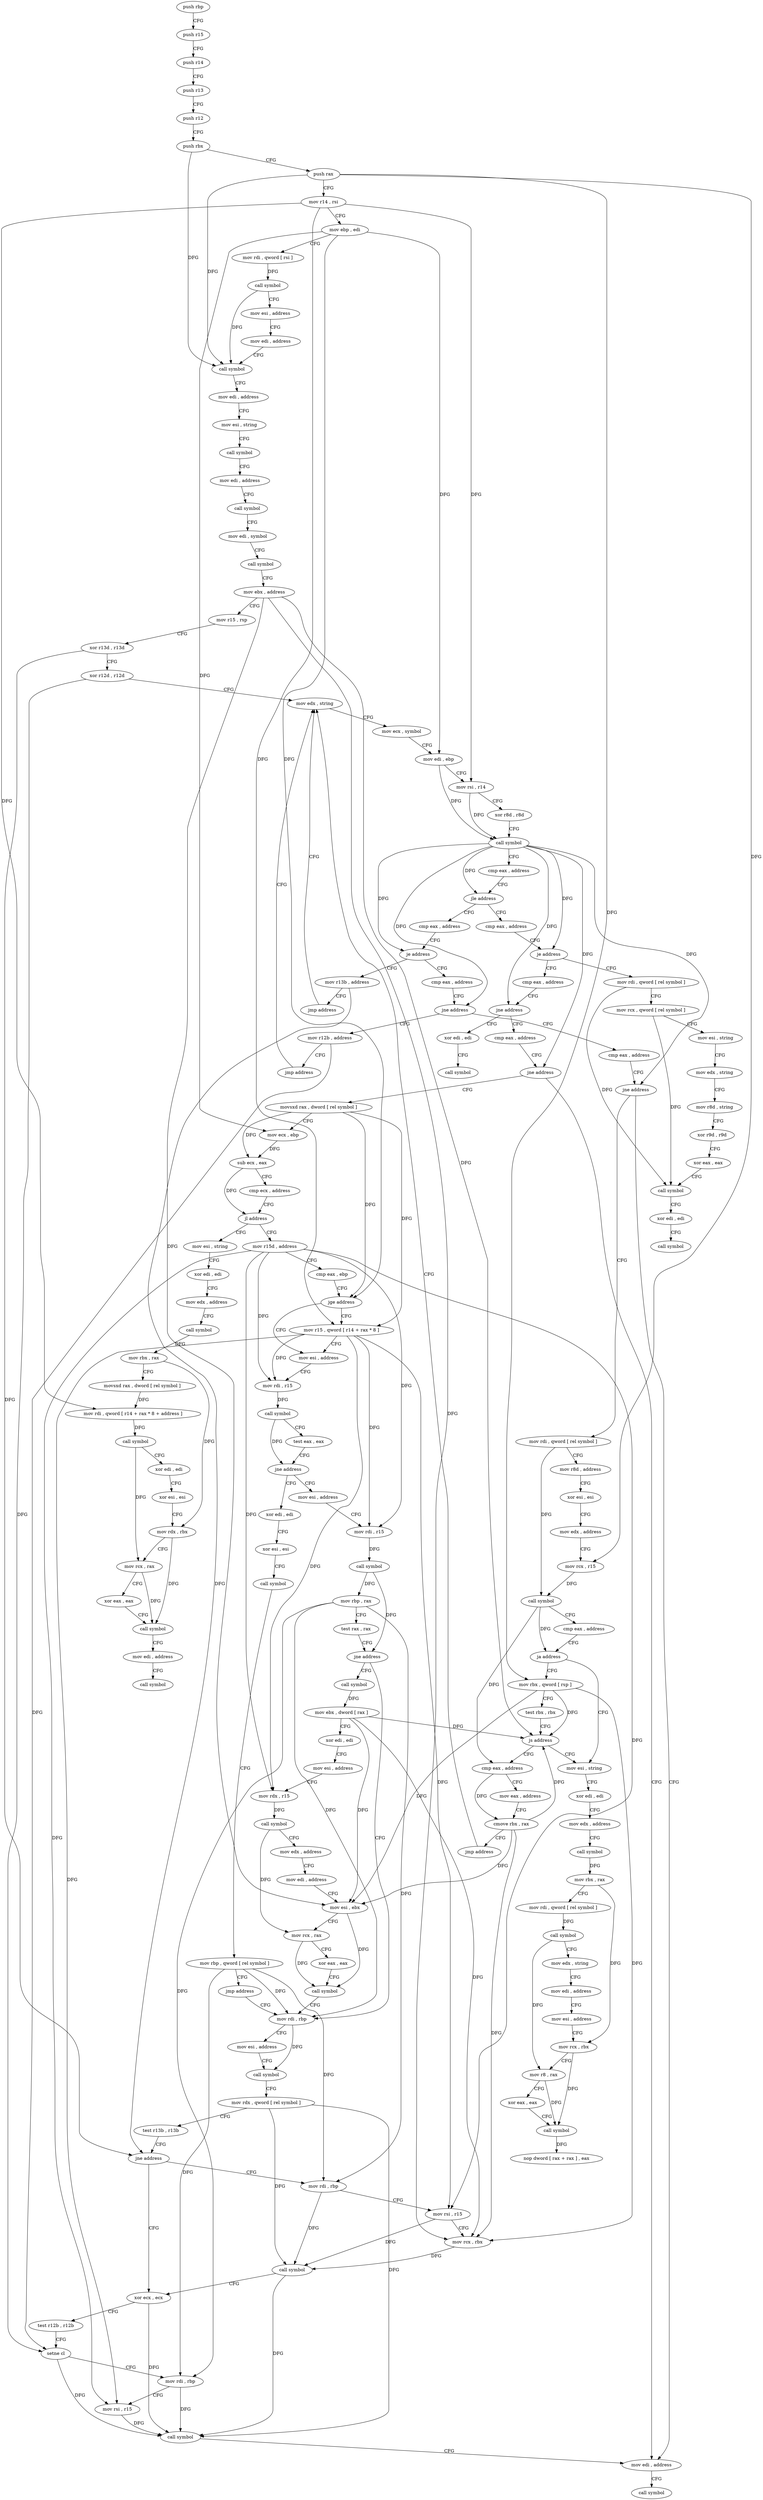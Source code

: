 digraph "func" {
"4200864" [label = "push rbp" ]
"4200865" [label = "push r15" ]
"4200867" [label = "push r14" ]
"4200869" [label = "push r13" ]
"4200871" [label = "push r12" ]
"4200873" [label = "push rbx" ]
"4200874" [label = "push rax" ]
"4200875" [label = "mov r14 , rsi" ]
"4200878" [label = "mov ebp , edi" ]
"4200880" [label = "mov rdi , qword [ rsi ]" ]
"4200883" [label = "call symbol" ]
"4200888" [label = "mov esi , address" ]
"4200893" [label = "mov edi , address" ]
"4200898" [label = "call symbol" ]
"4200903" [label = "mov edi , address" ]
"4200908" [label = "mov esi , string" ]
"4200913" [label = "call symbol" ]
"4200918" [label = "mov edi , address" ]
"4200923" [label = "call symbol" ]
"4200928" [label = "mov edi , symbol" ]
"4200933" [label = "call symbol" ]
"4200938" [label = "mov ebx , address" ]
"4200943" [label = "mov r15 , rsp" ]
"4200946" [label = "xor r13d , r13d" ]
"4200949" [label = "xor r12d , r12d" ]
"4200952" [label = "mov edx , string" ]
"4201100" [label = "cmp eax , address" ]
"4201105" [label = "je address" ]
"4201121" [label = "mov rdi , qword [ rel symbol ]" ]
"4201107" [label = "cmp eax , address" ]
"4200980" [label = "cmp eax , address" ]
"4200983" [label = "je address" ]
"4201008" [label = "mov r13b , address" ]
"4200985" [label = "cmp eax , address" ]
"4201128" [label = "mov rcx , qword [ rel symbol ]" ]
"4201135" [label = "mov esi , string" ]
"4201140" [label = "mov edx , string" ]
"4201145" [label = "mov r8d , string" ]
"4201151" [label = "xor r9d , r9d" ]
"4201154" [label = "xor eax , eax" ]
"4201156" [label = "call symbol" ]
"4201161" [label = "xor edi , edi" ]
"4201163" [label = "call symbol" ]
"4201112" [label = "jne address" ]
"4201168" [label = "cmp eax , address" ]
"4201114" [label = "xor edi , edi" ]
"4201011" [label = "jmp address" ]
"4200988" [label = "jne address" ]
"4201024" [label = "cmp eax , address" ]
"4200990" [label = "mov r12b , address" ]
"4201171" [label = "jne address" ]
"4201429" [label = "mov edi , address" ]
"4201177" [label = "movsxd rax , dword [ rel symbol ]" ]
"4201116" [label = "call symbol" ]
"4200957" [label = "mov ecx , symbol" ]
"4200962" [label = "mov edi , ebp" ]
"4200964" [label = "mov rsi , r14" ]
"4200967" [label = "xor r8d , r8d" ]
"4200970" [label = "call symbol" ]
"4200975" [label = "cmp eax , address" ]
"4200978" [label = "jle address" ]
"4201027" [label = "jne address" ]
"4201033" [label = "mov rdi , qword [ rel symbol ]" ]
"4200993" [label = "jmp address" ]
"4201434" [label = "call symbol" ]
"4201184" [label = "mov ecx , ebp" ]
"4201186" [label = "sub ecx , eax" ]
"4201188" [label = "cmp ecx , address" ]
"4201191" [label = "jl address" ]
"4201257" [label = "mov r15d , address" ]
"4201193" [label = "mov esi , string" ]
"4201040" [label = "mov r8d , address" ]
"4201046" [label = "xor esi , esi" ]
"4201048" [label = "mov edx , address" ]
"4201053" [label = "mov rcx , r15" ]
"4201056" [label = "call symbol" ]
"4201061" [label = "cmp eax , address" ]
"4201064" [label = "ja address" ]
"4201439" [label = "mov esi , string" ]
"4201070" [label = "mov rbx , qword [ rsp ]" ]
"4201263" [label = "cmp eax , ebp" ]
"4201265" [label = "jge address" ]
"4201271" [label = "mov esi , address" ]
"4201267" [label = "mov r15 , qword [ r14 + rax * 8 ]" ]
"4201198" [label = "xor edi , edi" ]
"4201200" [label = "mov edx , address" ]
"4201205" [label = "call symbol" ]
"4201210" [label = "mov rbx , rax" ]
"4201213" [label = "movsxd rax , dword [ rel symbol ]" ]
"4201220" [label = "mov rdi , qword [ r14 + rax * 8 + address ]" ]
"4201225" [label = "call symbol" ]
"4201230" [label = "xor edi , edi" ]
"4201232" [label = "xor esi , esi" ]
"4201234" [label = "mov rdx , rbx" ]
"4201237" [label = "mov rcx , rax" ]
"4201240" [label = "xor eax , eax" ]
"4201242" [label = "call symbol" ]
"4201247" [label = "mov edi , address" ]
"4201252" [label = "call symbol" ]
"4201444" [label = "xor edi , edi" ]
"4201446" [label = "mov edx , address" ]
"4201451" [label = "call symbol" ]
"4201456" [label = "mov rbx , rax" ]
"4201459" [label = "mov rdi , qword [ rel symbol ]" ]
"4201466" [label = "call symbol" ]
"4201471" [label = "mov edx , string" ]
"4201476" [label = "mov edi , address" ]
"4201481" [label = "mov esi , address" ]
"4201486" [label = "mov rcx , rbx" ]
"4201489" [label = "mov r8 , rax" ]
"4201492" [label = "xor eax , eax" ]
"4201494" [label = "call symbol" ]
"4201499" [label = "nop dword [ rax + rax ] , eax" ]
"4201074" [label = "test rbx , rbx" ]
"4201077" [label = "js address" ]
"4201083" [label = "cmp eax , address" ]
"4201276" [label = "mov rdi , r15" ]
"4201279" [label = "call symbol" ]
"4201284" [label = "test eax , eax" ]
"4201286" [label = "jne address" ]
"4201306" [label = "mov esi , address" ]
"4201288" [label = "xor edi , edi" ]
"4201086" [label = "mov eax , address" ]
"4201091" [label = "cmove rbx , rax" ]
"4201095" [label = "jmp address" ]
"4201311" [label = "mov rdi , r15" ]
"4201314" [label = "call symbol" ]
"4201319" [label = "mov rbp , rax" ]
"4201322" [label = "test rax , rax" ]
"4201325" [label = "jne address" ]
"4201371" [label = "mov rdi , rbp" ]
"4201327" [label = "call symbol" ]
"4201290" [label = "xor esi , esi" ]
"4201292" [label = "call symbol" ]
"4201297" [label = "mov rbp , qword [ rel symbol ]" ]
"4201304" [label = "jmp address" ]
"4201374" [label = "mov esi , address" ]
"4201379" [label = "call symbol" ]
"4201384" [label = "mov rdx , qword [ rel symbol ]" ]
"4201391" [label = "test r13b , r13b" ]
"4201394" [label = "jne address" ]
"4201410" [label = "xor ecx , ecx" ]
"4201396" [label = "mov rdi , rbp" ]
"4201332" [label = "mov ebx , dword [ rax ]" ]
"4201334" [label = "xor edi , edi" ]
"4201336" [label = "mov esi , address" ]
"4201341" [label = "mov rdx , r15" ]
"4201344" [label = "call symbol" ]
"4201349" [label = "mov edx , address" ]
"4201354" [label = "mov edi , address" ]
"4201359" [label = "mov esi , ebx" ]
"4201361" [label = "mov rcx , rax" ]
"4201364" [label = "xor eax , eax" ]
"4201366" [label = "call symbol" ]
"4201412" [label = "test r12b , r12b" ]
"4201415" [label = "setne cl" ]
"4201418" [label = "mov rdi , rbp" ]
"4201421" [label = "mov rsi , r15" ]
"4201424" [label = "call symbol" ]
"4201399" [label = "mov rsi , r15" ]
"4201402" [label = "mov rcx , rbx" ]
"4201405" [label = "call symbol" ]
"4200864" -> "4200865" [ label = "CFG" ]
"4200865" -> "4200867" [ label = "CFG" ]
"4200867" -> "4200869" [ label = "CFG" ]
"4200869" -> "4200871" [ label = "CFG" ]
"4200871" -> "4200873" [ label = "CFG" ]
"4200873" -> "4200874" [ label = "CFG" ]
"4200873" -> "4200898" [ label = "DFG" ]
"4200874" -> "4200875" [ label = "CFG" ]
"4200874" -> "4200898" [ label = "DFG" ]
"4200874" -> "4201070" [ label = "DFG" ]
"4200874" -> "4201053" [ label = "DFG" ]
"4200875" -> "4200878" [ label = "CFG" ]
"4200875" -> "4200964" [ label = "DFG" ]
"4200875" -> "4201220" [ label = "DFG" ]
"4200875" -> "4201267" [ label = "DFG" ]
"4200878" -> "4200880" [ label = "CFG" ]
"4200878" -> "4200962" [ label = "DFG" ]
"4200878" -> "4201184" [ label = "DFG" ]
"4200878" -> "4201265" [ label = "DFG" ]
"4200880" -> "4200883" [ label = "DFG" ]
"4200883" -> "4200888" [ label = "CFG" ]
"4200883" -> "4200898" [ label = "DFG" ]
"4200888" -> "4200893" [ label = "CFG" ]
"4200893" -> "4200898" [ label = "CFG" ]
"4200898" -> "4200903" [ label = "CFG" ]
"4200903" -> "4200908" [ label = "CFG" ]
"4200908" -> "4200913" [ label = "CFG" ]
"4200913" -> "4200918" [ label = "CFG" ]
"4200918" -> "4200923" [ label = "CFG" ]
"4200923" -> "4200928" [ label = "CFG" ]
"4200928" -> "4200933" [ label = "CFG" ]
"4200933" -> "4200938" [ label = "CFG" ]
"4200938" -> "4200943" [ label = "CFG" ]
"4200938" -> "4201077" [ label = "DFG" ]
"4200938" -> "4201359" [ label = "DFG" ]
"4200938" -> "4201402" [ label = "DFG" ]
"4200943" -> "4200946" [ label = "CFG" ]
"4200946" -> "4200949" [ label = "CFG" ]
"4200946" -> "4201394" [ label = "DFG" ]
"4200949" -> "4200952" [ label = "CFG" ]
"4200949" -> "4201415" [ label = "DFG" ]
"4200952" -> "4200957" [ label = "CFG" ]
"4201100" -> "4201105" [ label = "CFG" ]
"4201105" -> "4201121" [ label = "CFG" ]
"4201105" -> "4201107" [ label = "CFG" ]
"4201121" -> "4201128" [ label = "CFG" ]
"4201121" -> "4201156" [ label = "DFG" ]
"4201107" -> "4201112" [ label = "CFG" ]
"4200980" -> "4200983" [ label = "CFG" ]
"4200983" -> "4201008" [ label = "CFG" ]
"4200983" -> "4200985" [ label = "CFG" ]
"4201008" -> "4201011" [ label = "CFG" ]
"4201008" -> "4201394" [ label = "DFG" ]
"4200985" -> "4200988" [ label = "CFG" ]
"4201128" -> "4201135" [ label = "CFG" ]
"4201128" -> "4201156" [ label = "DFG" ]
"4201135" -> "4201140" [ label = "CFG" ]
"4201140" -> "4201145" [ label = "CFG" ]
"4201145" -> "4201151" [ label = "CFG" ]
"4201151" -> "4201154" [ label = "CFG" ]
"4201154" -> "4201156" [ label = "CFG" ]
"4201156" -> "4201161" [ label = "CFG" ]
"4201161" -> "4201163" [ label = "CFG" ]
"4201112" -> "4201168" [ label = "CFG" ]
"4201112" -> "4201114" [ label = "CFG" ]
"4201168" -> "4201171" [ label = "CFG" ]
"4201114" -> "4201116" [ label = "CFG" ]
"4201011" -> "4200952" [ label = "CFG" ]
"4200988" -> "4201024" [ label = "CFG" ]
"4200988" -> "4200990" [ label = "CFG" ]
"4201024" -> "4201027" [ label = "CFG" ]
"4200990" -> "4200993" [ label = "CFG" ]
"4200990" -> "4201415" [ label = "DFG" ]
"4201171" -> "4201429" [ label = "CFG" ]
"4201171" -> "4201177" [ label = "CFG" ]
"4201429" -> "4201434" [ label = "CFG" ]
"4201177" -> "4201184" [ label = "CFG" ]
"4201177" -> "4201186" [ label = "DFG" ]
"4201177" -> "4201265" [ label = "DFG" ]
"4201177" -> "4201267" [ label = "DFG" ]
"4200957" -> "4200962" [ label = "CFG" ]
"4200962" -> "4200964" [ label = "CFG" ]
"4200962" -> "4200970" [ label = "DFG" ]
"4200964" -> "4200967" [ label = "CFG" ]
"4200964" -> "4200970" [ label = "DFG" ]
"4200967" -> "4200970" [ label = "CFG" ]
"4200970" -> "4200975" [ label = "CFG" ]
"4200970" -> "4200978" [ label = "DFG" ]
"4200970" -> "4201105" [ label = "DFG" ]
"4200970" -> "4200983" [ label = "DFG" ]
"4200970" -> "4201112" [ label = "DFG" ]
"4200970" -> "4200988" [ label = "DFG" ]
"4200970" -> "4201171" [ label = "DFG" ]
"4200970" -> "4201027" [ label = "DFG" ]
"4200975" -> "4200978" [ label = "CFG" ]
"4200978" -> "4201100" [ label = "CFG" ]
"4200978" -> "4200980" [ label = "CFG" ]
"4201027" -> "4201429" [ label = "CFG" ]
"4201027" -> "4201033" [ label = "CFG" ]
"4201033" -> "4201040" [ label = "CFG" ]
"4201033" -> "4201056" [ label = "DFG" ]
"4200993" -> "4200952" [ label = "CFG" ]
"4201184" -> "4201186" [ label = "DFG" ]
"4201186" -> "4201188" [ label = "CFG" ]
"4201186" -> "4201191" [ label = "DFG" ]
"4201188" -> "4201191" [ label = "CFG" ]
"4201191" -> "4201257" [ label = "CFG" ]
"4201191" -> "4201193" [ label = "CFG" ]
"4201257" -> "4201263" [ label = "CFG" ]
"4201257" -> "4201276" [ label = "DFG" ]
"4201257" -> "4201311" [ label = "DFG" ]
"4201257" -> "4201341" [ label = "DFG" ]
"4201257" -> "4201421" [ label = "DFG" ]
"4201257" -> "4201399" [ label = "DFG" ]
"4201193" -> "4201198" [ label = "CFG" ]
"4201040" -> "4201046" [ label = "CFG" ]
"4201046" -> "4201048" [ label = "CFG" ]
"4201048" -> "4201053" [ label = "CFG" ]
"4201053" -> "4201056" [ label = "DFG" ]
"4201056" -> "4201061" [ label = "CFG" ]
"4201056" -> "4201064" [ label = "DFG" ]
"4201056" -> "4201083" [ label = "DFG" ]
"4201061" -> "4201064" [ label = "CFG" ]
"4201064" -> "4201439" [ label = "CFG" ]
"4201064" -> "4201070" [ label = "CFG" ]
"4201439" -> "4201444" [ label = "CFG" ]
"4201070" -> "4201074" [ label = "CFG" ]
"4201070" -> "4201077" [ label = "DFG" ]
"4201070" -> "4201359" [ label = "DFG" ]
"4201070" -> "4201402" [ label = "DFG" ]
"4201263" -> "4201265" [ label = "CFG" ]
"4201265" -> "4201271" [ label = "CFG" ]
"4201265" -> "4201267" [ label = "CFG" ]
"4201271" -> "4201276" [ label = "CFG" ]
"4201267" -> "4201271" [ label = "CFG" ]
"4201267" -> "4201276" [ label = "DFG" ]
"4201267" -> "4201311" [ label = "DFG" ]
"4201267" -> "4201341" [ label = "DFG" ]
"4201267" -> "4201421" [ label = "DFG" ]
"4201267" -> "4201399" [ label = "DFG" ]
"4201198" -> "4201200" [ label = "CFG" ]
"4201200" -> "4201205" [ label = "CFG" ]
"4201205" -> "4201210" [ label = "DFG" ]
"4201210" -> "4201213" [ label = "CFG" ]
"4201210" -> "4201234" [ label = "DFG" ]
"4201213" -> "4201220" [ label = "DFG" ]
"4201220" -> "4201225" [ label = "DFG" ]
"4201225" -> "4201230" [ label = "CFG" ]
"4201225" -> "4201237" [ label = "DFG" ]
"4201230" -> "4201232" [ label = "CFG" ]
"4201232" -> "4201234" [ label = "CFG" ]
"4201234" -> "4201237" [ label = "CFG" ]
"4201234" -> "4201242" [ label = "DFG" ]
"4201237" -> "4201240" [ label = "CFG" ]
"4201237" -> "4201242" [ label = "DFG" ]
"4201240" -> "4201242" [ label = "CFG" ]
"4201242" -> "4201247" [ label = "CFG" ]
"4201247" -> "4201252" [ label = "CFG" ]
"4201444" -> "4201446" [ label = "CFG" ]
"4201446" -> "4201451" [ label = "CFG" ]
"4201451" -> "4201456" [ label = "DFG" ]
"4201456" -> "4201459" [ label = "CFG" ]
"4201456" -> "4201486" [ label = "DFG" ]
"4201459" -> "4201466" [ label = "DFG" ]
"4201466" -> "4201471" [ label = "CFG" ]
"4201466" -> "4201489" [ label = "DFG" ]
"4201471" -> "4201476" [ label = "CFG" ]
"4201476" -> "4201481" [ label = "CFG" ]
"4201481" -> "4201486" [ label = "CFG" ]
"4201486" -> "4201489" [ label = "CFG" ]
"4201486" -> "4201494" [ label = "DFG" ]
"4201489" -> "4201492" [ label = "CFG" ]
"4201489" -> "4201494" [ label = "DFG" ]
"4201492" -> "4201494" [ label = "CFG" ]
"4201494" -> "4201499" [ label = "DFG" ]
"4201074" -> "4201077" [ label = "CFG" ]
"4201077" -> "4201439" [ label = "CFG" ]
"4201077" -> "4201083" [ label = "CFG" ]
"4201083" -> "4201086" [ label = "CFG" ]
"4201083" -> "4201091" [ label = "DFG" ]
"4201276" -> "4201279" [ label = "DFG" ]
"4201279" -> "4201284" [ label = "CFG" ]
"4201279" -> "4201286" [ label = "DFG" ]
"4201284" -> "4201286" [ label = "CFG" ]
"4201286" -> "4201306" [ label = "CFG" ]
"4201286" -> "4201288" [ label = "CFG" ]
"4201306" -> "4201311" [ label = "CFG" ]
"4201288" -> "4201290" [ label = "CFG" ]
"4201086" -> "4201091" [ label = "CFG" ]
"4201091" -> "4201095" [ label = "CFG" ]
"4201091" -> "4201077" [ label = "DFG" ]
"4201091" -> "4201359" [ label = "DFG" ]
"4201091" -> "4201402" [ label = "DFG" ]
"4201095" -> "4200952" [ label = "CFG" ]
"4201311" -> "4201314" [ label = "DFG" ]
"4201314" -> "4201319" [ label = "DFG" ]
"4201314" -> "4201325" [ label = "DFG" ]
"4201319" -> "4201322" [ label = "CFG" ]
"4201319" -> "4201371" [ label = "DFG" ]
"4201319" -> "4201418" [ label = "DFG" ]
"4201319" -> "4201396" [ label = "DFG" ]
"4201322" -> "4201325" [ label = "CFG" ]
"4201325" -> "4201371" [ label = "CFG" ]
"4201325" -> "4201327" [ label = "CFG" ]
"4201371" -> "4201374" [ label = "CFG" ]
"4201371" -> "4201379" [ label = "DFG" ]
"4201327" -> "4201332" [ label = "DFG" ]
"4201290" -> "4201292" [ label = "CFG" ]
"4201292" -> "4201297" [ label = "CFG" ]
"4201297" -> "4201304" [ label = "CFG" ]
"4201297" -> "4201371" [ label = "DFG" ]
"4201297" -> "4201418" [ label = "DFG" ]
"4201297" -> "4201396" [ label = "DFG" ]
"4201304" -> "4201371" [ label = "CFG" ]
"4201374" -> "4201379" [ label = "CFG" ]
"4201379" -> "4201384" [ label = "CFG" ]
"4201384" -> "4201391" [ label = "CFG" ]
"4201384" -> "4201424" [ label = "DFG" ]
"4201384" -> "4201405" [ label = "DFG" ]
"4201391" -> "4201394" [ label = "CFG" ]
"4201394" -> "4201410" [ label = "CFG" ]
"4201394" -> "4201396" [ label = "CFG" ]
"4201410" -> "4201412" [ label = "CFG" ]
"4201410" -> "4201424" [ label = "DFG" ]
"4201396" -> "4201399" [ label = "CFG" ]
"4201396" -> "4201405" [ label = "DFG" ]
"4201332" -> "4201334" [ label = "CFG" ]
"4201332" -> "4201077" [ label = "DFG" ]
"4201332" -> "4201359" [ label = "DFG" ]
"4201332" -> "4201402" [ label = "DFG" ]
"4201334" -> "4201336" [ label = "CFG" ]
"4201336" -> "4201341" [ label = "CFG" ]
"4201341" -> "4201344" [ label = "DFG" ]
"4201344" -> "4201349" [ label = "CFG" ]
"4201344" -> "4201361" [ label = "DFG" ]
"4201349" -> "4201354" [ label = "CFG" ]
"4201354" -> "4201359" [ label = "CFG" ]
"4201359" -> "4201361" [ label = "CFG" ]
"4201359" -> "4201366" [ label = "DFG" ]
"4201361" -> "4201364" [ label = "CFG" ]
"4201361" -> "4201366" [ label = "DFG" ]
"4201364" -> "4201366" [ label = "CFG" ]
"4201366" -> "4201371" [ label = "CFG" ]
"4201412" -> "4201415" [ label = "CFG" ]
"4201415" -> "4201418" [ label = "CFG" ]
"4201415" -> "4201424" [ label = "DFG" ]
"4201418" -> "4201421" [ label = "CFG" ]
"4201418" -> "4201424" [ label = "DFG" ]
"4201421" -> "4201424" [ label = "DFG" ]
"4201424" -> "4201429" [ label = "CFG" ]
"4201399" -> "4201402" [ label = "CFG" ]
"4201399" -> "4201405" [ label = "DFG" ]
"4201402" -> "4201405" [ label = "DFG" ]
"4201405" -> "4201410" [ label = "CFG" ]
"4201405" -> "4201424" [ label = "DFG" ]
}
